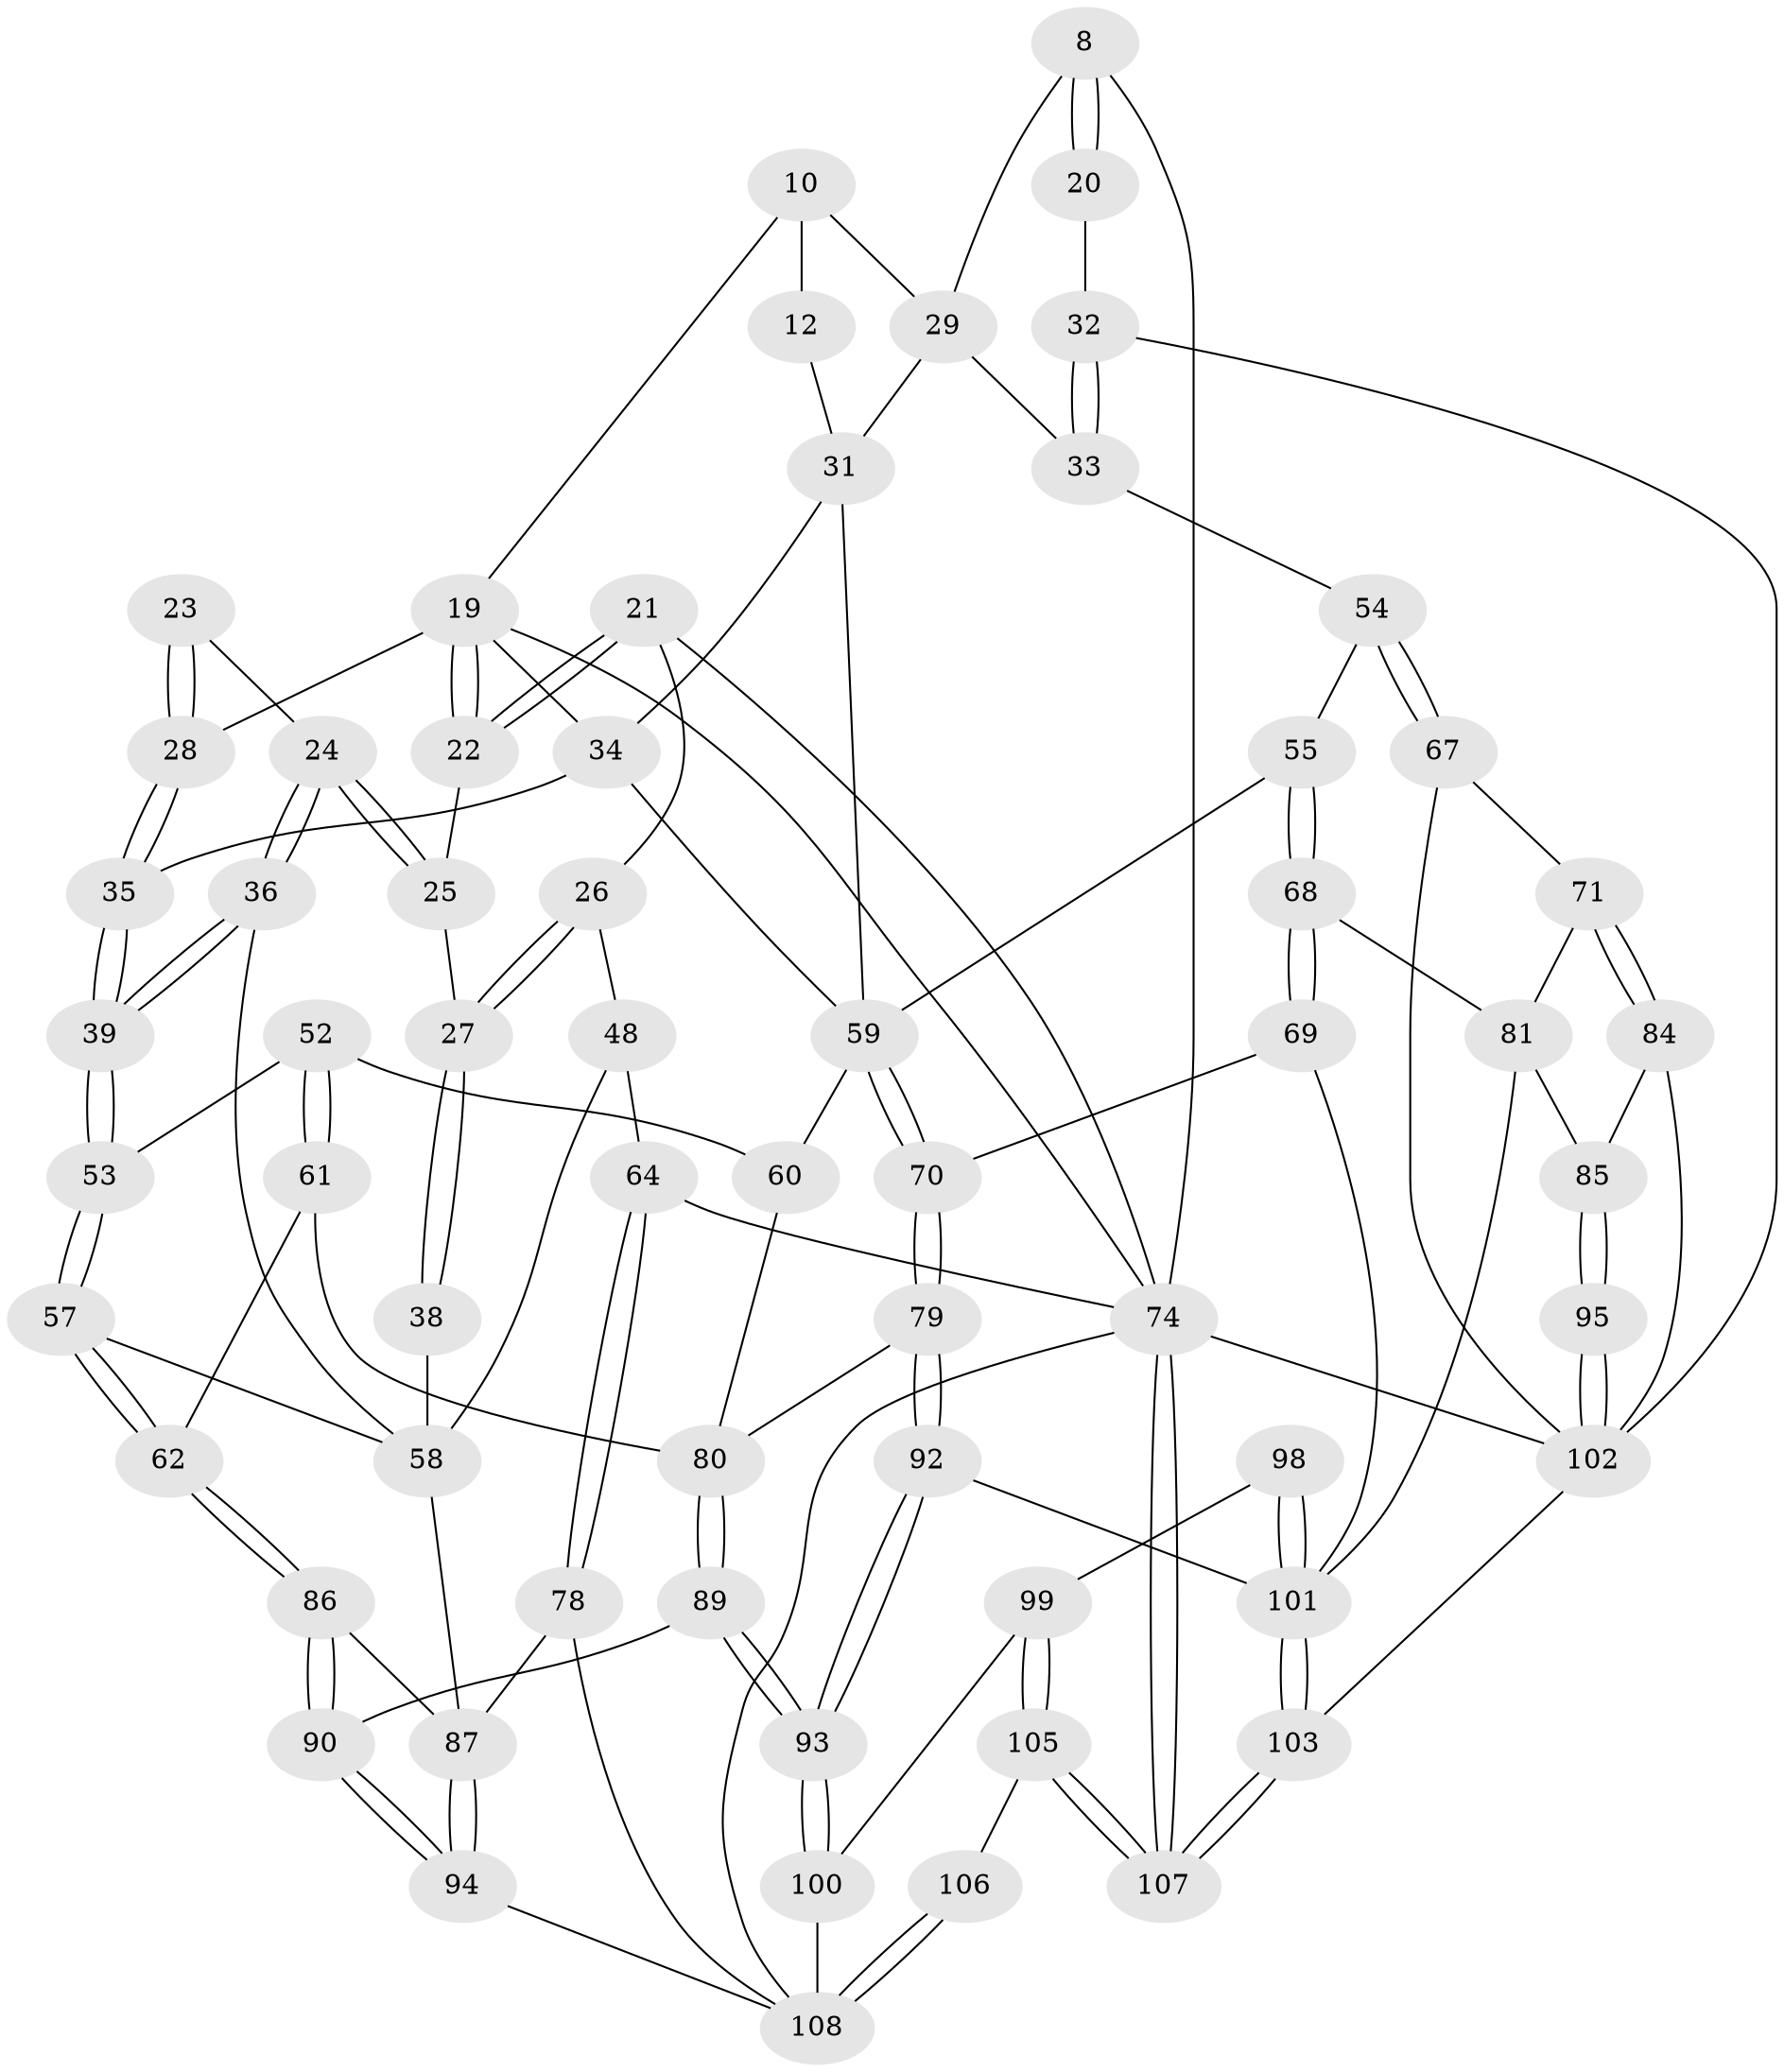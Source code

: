 // original degree distribution, {3: 0.037037037037037035, 6: 0.2222222222222222, 4: 0.2037037037037037, 5: 0.5370370370370371}
// Generated by graph-tools (version 1.1) at 2025/07/03/04/25 22:07:04]
// undirected, 64 vertices, 145 edges
graph export_dot {
graph [start="1"]
  node [color=gray90,style=filled];
  8 [pos="+0.9125144982899611+0.05832531788671739",super="+1+2"];
  10 [pos="+0.7763166985409429+0.09597410359494689",super="+7"];
  12 [pos="+0.5740141925717958+0.021800037369803706",super="+11"];
  19 [pos="+0.2673104037766516+0",super="+4+16"];
  20 [pos="+1+0.17985881252243613"];
  21 [pos="+0+0"];
  22 [pos="+0.12842824246594955+0.11256389446177549"];
  23 [pos="+0.2475235318465628+0.151848147459283"];
  24 [pos="+0.19412061292996824+0.20212368194138652"];
  25 [pos="+0.12536941108489438+0.12833492753175776"];
  26 [pos="+0+0.07179632137999922"];
  27 [pos="+0.06675739743077137+0.17848963198523027"];
  28 [pos="+0.32557969273128706+0.2453177727179165",super="+17+18"];
  29 [pos="+0.8691402624635175+0.2564461557999631",super="+9"];
  31 [pos="+0.6589822140430025+0.2548111055377314",super="+30+13+14"];
  32 [pos="+1+0.25239367339292634"];
  33 [pos="+0.8780501738923802+0.2628500723283719"];
  34 [pos="+0.34709771769592723+0.28236323572626626",super="+15"];
  35 [pos="+0.3303660604504077+0.27933543683583323"];
  36 [pos="+0.1839029984563921+0.3036033713942186"];
  38 [pos="+0.10238723221167627+0.27378953615836543"];
  39 [pos="+0.24970500600945117+0.3210704580343198"];
  48 [pos="+0+0.44422573889326944",super="+46"];
  52 [pos="+0.31299275133616394+0.4212697780476045"];
  53 [pos="+0.25152021560045223+0.3271912110370399"];
  54 [pos="+0.8441046038514212+0.40966792889099685"];
  55 [pos="+0.8169681536193376+0.4269397896445837"];
  57 [pos="+0.2095444942636026+0.5367179565258058"];
  58 [pos="+0.10264965785767259+0.48880622212937896",super="+51+47+37"];
  59 [pos="+0.5989600532316426+0.4793293029247626",super="+56+43"];
  60 [pos="+0.46682071306009126+0.45200705888988657",super="+49+50"];
  61 [pos="+0.2563052807059196+0.5518352690638431"];
  62 [pos="+0.2337218070875808+0.5569753117248852"];
  64 [pos="+0+0.7395069704361118",super="+63"];
  67 [pos="+1+0.5097006506218041"];
  68 [pos="+0.7953691696852706+0.5031785140012665"];
  69 [pos="+0.6429252500953249+0.5625224419016587"];
  70 [pos="+0.6396117722819401+0.5597180041047007"];
  71 [pos="+0.9197589934308231+0.5596199694781816"];
  74 [pos="+1+1",super="+65"];
  78 [pos="+0+0.6966018634237019"];
  79 [pos="+0.4572027619158922+0.6651810186664552"];
  80 [pos="+0.39797452289111956+0.592169779867586",super="+73"];
  81 [pos="+0.7709943190216513+0.7092349490273627",super="+72"];
  84 [pos="+0.8908714508724217+0.6787128651503318"];
  85 [pos="+0.8397499842902094+0.714225905321166"];
  86 [pos="+0.22519709419196052+0.5905408074434113"];
  87 [pos="+0.04222936579525445+0.6894167925197545",super="+77"];
  89 [pos="+0.25601526386316703+0.7792234299063573"];
  90 [pos="+0.24497457186651053+0.7778171340193829"];
  92 [pos="+0.46086800461624944+0.6963192887232372"];
  93 [pos="+0.31118976087717987+0.7997861195048094"];
  94 [pos="+0.2331273491348806+0.7838929604656617"];
  95 [pos="+0.9242436952768166+0.7893504765253491"];
  98 [pos="+0.5102942172268946+0.7488240514248308"];
  99 [pos="+0.40630840309356725+0.8781138202918422"];
  100 [pos="+0.34891222630532476+0.8462173002053068"];
  101 [pos="+0.67359462236262+0.8606039729104934",super="+82+83+91"];
  102 [pos="+0.9311786688469321+0.865928989756224",super="+76+88"];
  103 [pos="+0.6770903700852765+0.9118327709346201"];
  105 [pos="+0.5980981299525369+1"];
  106 [pos="+0.33761738189243634+1"];
  107 [pos="+0.6172724384146467+1"];
  108 [pos="+0+1",super="+104"];
  8 -- 20 [weight=2];
  8 -- 20;
  8 -- 74 [weight=2];
  8 -- 29;
  10 -- 12 [weight=2];
  10 -- 19;
  10 -- 29;
  12 -- 31 [weight=2];
  19 -- 22;
  19 -- 22;
  19 -- 74;
  19 -- 28 [weight=2];
  19 -- 34;
  20 -- 32;
  21 -- 22;
  21 -- 22;
  21 -- 26;
  21 -- 74;
  22 -- 25;
  23 -- 24;
  23 -- 28 [weight=2];
  23 -- 28;
  24 -- 25;
  24 -- 25;
  24 -- 36;
  24 -- 36;
  25 -- 27;
  26 -- 27;
  26 -- 27;
  26 -- 48;
  27 -- 38;
  27 -- 38;
  28 -- 35;
  28 -- 35;
  29 -- 33;
  29 -- 31;
  31 -- 59 [weight=2];
  31 -- 34;
  32 -- 33;
  32 -- 33;
  32 -- 102;
  33 -- 54;
  34 -- 35;
  34 -- 59;
  35 -- 39;
  35 -- 39;
  36 -- 39;
  36 -- 39;
  36 -- 58;
  38 -- 58 [weight=2];
  39 -- 53;
  39 -- 53;
  48 -- 58;
  48 -- 64 [weight=2];
  52 -- 53;
  52 -- 61;
  52 -- 61;
  52 -- 60;
  53 -- 57;
  53 -- 57;
  54 -- 55;
  54 -- 67;
  54 -- 67;
  55 -- 68;
  55 -- 68;
  55 -- 59;
  57 -- 58;
  57 -- 62;
  57 -- 62;
  58 -- 87;
  59 -- 60 [weight=3];
  59 -- 70;
  59 -- 70;
  60 -- 80;
  61 -- 62;
  61 -- 80;
  62 -- 86;
  62 -- 86;
  64 -- 78;
  64 -- 78;
  64 -- 74;
  67 -- 71;
  67 -- 102;
  68 -- 69;
  68 -- 69;
  68 -- 81;
  69 -- 70;
  69 -- 101;
  70 -- 79;
  70 -- 79;
  71 -- 84;
  71 -- 84;
  71 -- 81;
  74 -- 107;
  74 -- 107;
  74 -- 108;
  74 -- 102;
  78 -- 87;
  78 -- 108;
  79 -- 80;
  79 -- 92;
  79 -- 92;
  80 -- 89;
  80 -- 89;
  81 -- 85;
  81 -- 101;
  84 -- 85;
  84 -- 102;
  85 -- 95;
  85 -- 95;
  86 -- 87;
  86 -- 90;
  86 -- 90;
  87 -- 94;
  87 -- 94;
  89 -- 90;
  89 -- 93;
  89 -- 93;
  90 -- 94;
  90 -- 94;
  92 -- 93;
  92 -- 93;
  92 -- 101;
  93 -- 100;
  93 -- 100;
  94 -- 108;
  95 -- 102 [weight=2];
  95 -- 102;
  98 -- 99;
  98 -- 101 [weight=2];
  98 -- 101;
  99 -- 100;
  99 -- 105;
  99 -- 105;
  100 -- 108;
  101 -- 103;
  101 -- 103;
  102 -- 103;
  103 -- 107;
  103 -- 107;
  105 -- 106;
  105 -- 107;
  105 -- 107;
  106 -- 108 [weight=2];
  106 -- 108;
}
